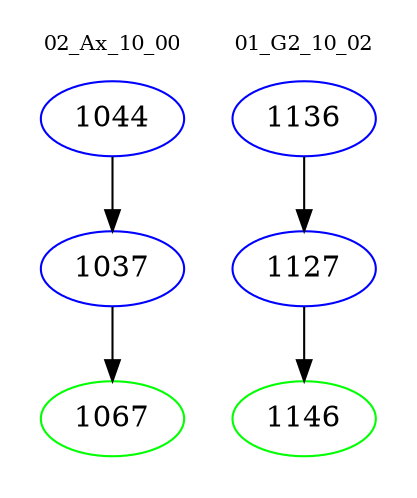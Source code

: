 digraph{
subgraph cluster_0 {
color = white
label = "02_Ax_10_00";
fontsize=10;
T0_1044 [label="1044", color="blue"]
T0_1044 -> T0_1037 [color="black"]
T0_1037 [label="1037", color="blue"]
T0_1037 -> T0_1067 [color="black"]
T0_1067 [label="1067", color="green"]
}
subgraph cluster_1 {
color = white
label = "01_G2_10_02";
fontsize=10;
T1_1136 [label="1136", color="blue"]
T1_1136 -> T1_1127 [color="black"]
T1_1127 [label="1127", color="blue"]
T1_1127 -> T1_1146 [color="black"]
T1_1146 [label="1146", color="green"]
}
}
